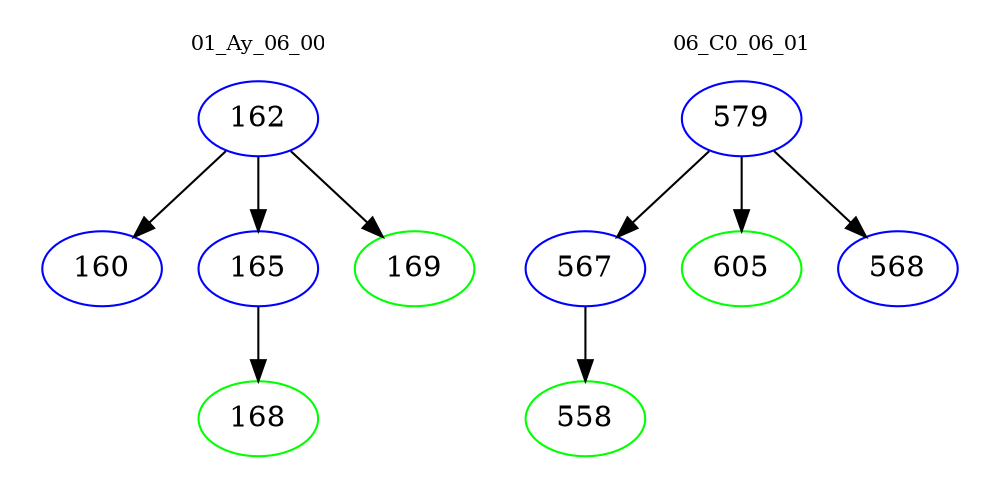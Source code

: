 digraph{
subgraph cluster_0 {
color = white
label = "01_Ay_06_00";
fontsize=10;
T0_162 [label="162", color="blue"]
T0_162 -> T0_160 [color="black"]
T0_160 [label="160", color="blue"]
T0_162 -> T0_165 [color="black"]
T0_165 [label="165", color="blue"]
T0_165 -> T0_168 [color="black"]
T0_168 [label="168", color="green"]
T0_162 -> T0_169 [color="black"]
T0_169 [label="169", color="green"]
}
subgraph cluster_1 {
color = white
label = "06_C0_06_01";
fontsize=10;
T1_579 [label="579", color="blue"]
T1_579 -> T1_567 [color="black"]
T1_567 [label="567", color="blue"]
T1_567 -> T1_558 [color="black"]
T1_558 [label="558", color="green"]
T1_579 -> T1_605 [color="black"]
T1_605 [label="605", color="green"]
T1_579 -> T1_568 [color="black"]
T1_568 [label="568", color="blue"]
}
}
